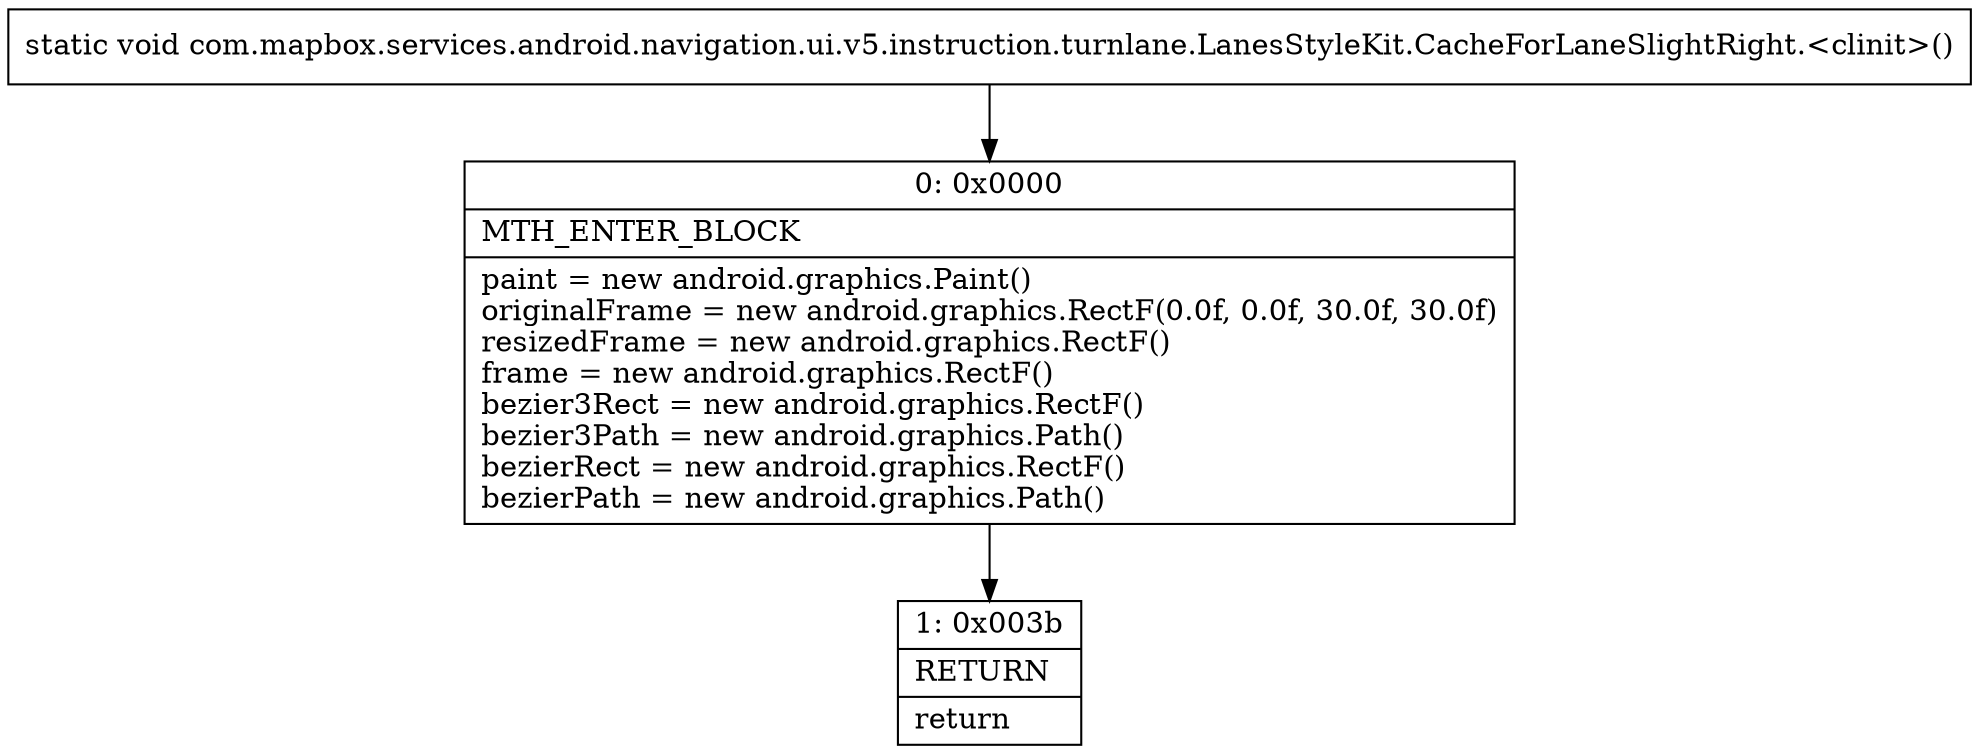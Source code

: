 digraph "CFG forcom.mapbox.services.android.navigation.ui.v5.instruction.turnlane.LanesStyleKit.CacheForLaneSlightRight.\<clinit\>()V" {
Node_0 [shape=record,label="{0\:\ 0x0000|MTH_ENTER_BLOCK\l|paint = new android.graphics.Paint()\loriginalFrame = new android.graphics.RectF(0.0f, 0.0f, 30.0f, 30.0f)\lresizedFrame = new android.graphics.RectF()\lframe = new android.graphics.RectF()\lbezier3Rect = new android.graphics.RectF()\lbezier3Path = new android.graphics.Path()\lbezierRect = new android.graphics.RectF()\lbezierPath = new android.graphics.Path()\l}"];
Node_1 [shape=record,label="{1\:\ 0x003b|RETURN\l|return\l}"];
MethodNode[shape=record,label="{static void com.mapbox.services.android.navigation.ui.v5.instruction.turnlane.LanesStyleKit.CacheForLaneSlightRight.\<clinit\>() }"];
MethodNode -> Node_0;
Node_0 -> Node_1;
}

